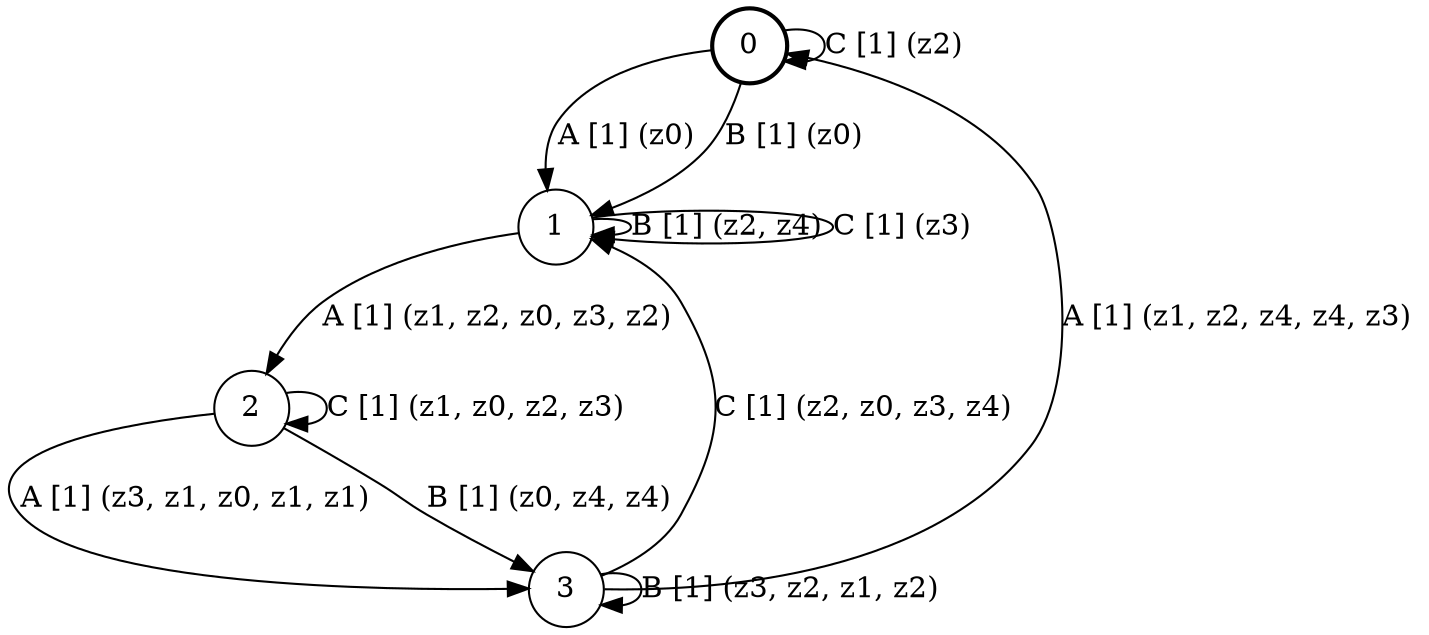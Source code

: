 # generated file, don't try to modify
# command: dot -Tpng <filename> > tree.png
digraph Automaton {
    node [shape = circle];
    0 [style = "bold"];
    0 -> 1 [label = "A [1] (z0) "];
    0 -> 1 [label = "B [1] (z0) "];
    0 -> 0 [label = "C [1] (z2) "];
    1 -> 2 [label = "A [1] (z1, z2, z0, z3, z2) "];
    1 -> 1 [label = "B [1] (z2, z4) "];
    1 -> 1 [label = "C [1] (z3) "];
    2 -> 3 [label = "A [1] (z3, z1, z0, z1, z1) "];
    2 -> 3 [label = "B [1] (z0, z4, z4) "];
    2 -> 2 [label = "C [1] (z1, z0, z2, z3) "];
    3 -> 0 [label = "A [1] (z1, z2, z4, z4, z3) "];
    3 -> 3 [label = "B [1] (z3, z2, z1, z2) "];
    3 -> 1 [label = "C [1] (z2, z0, z3, z4) "];
}
